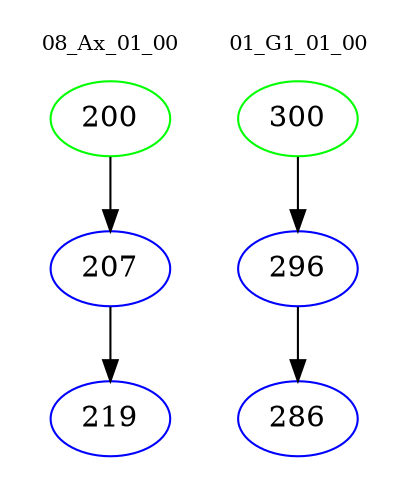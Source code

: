 digraph{
subgraph cluster_0 {
color = white
label = "08_Ax_01_00";
fontsize=10;
T0_200 [label="200", color="green"]
T0_200 -> T0_207 [color="black"]
T0_207 [label="207", color="blue"]
T0_207 -> T0_219 [color="black"]
T0_219 [label="219", color="blue"]
}
subgraph cluster_1 {
color = white
label = "01_G1_01_00";
fontsize=10;
T1_300 [label="300", color="green"]
T1_300 -> T1_296 [color="black"]
T1_296 [label="296", color="blue"]
T1_296 -> T1_286 [color="black"]
T1_286 [label="286", color="blue"]
}
}
